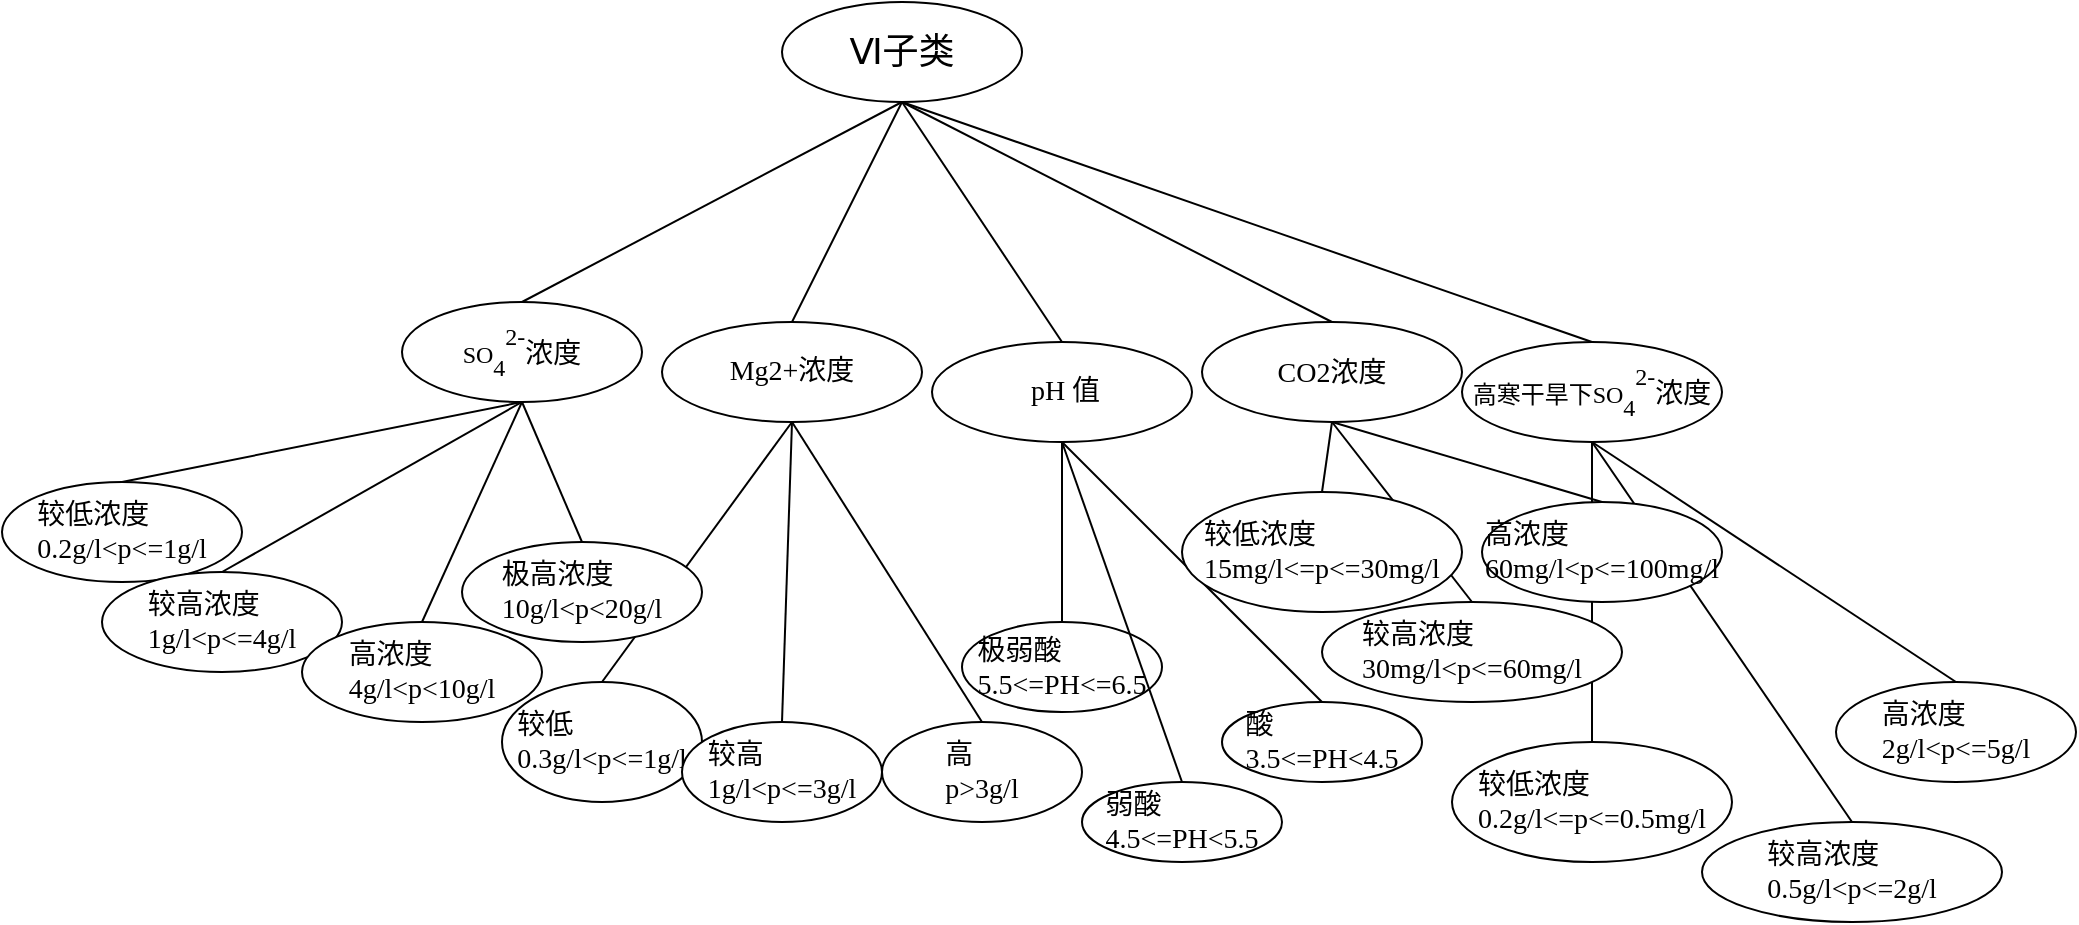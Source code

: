 <mxfile>
    <diagram id="S1X6EvKpPox0rGWvEWUs" name="第 1 页">
        <mxGraphModel dx="1591" dy="422" grid="1" gridSize="10" guides="1" tooltips="1" connect="1" arrows="1" fold="1" page="1" pageScale="1" pageWidth="827" pageHeight="1169" math="0" shadow="0">
            <root>
                <mxCell id="0"/>
                <mxCell id="1" parent="0"/>
                <mxCell id="2" value="&lt;p class=&quot;MsoNormal&quot; style=&quot;margin: 0pt 0pt 0.0pt ; text-align: justify ; font-family: &amp;#34;times new roman&amp;#34;&quot;&gt;&lt;span&gt;&lt;font style=&quot;font-size: 18px&quot;&gt;Ⅵ&lt;/font&gt;&lt;/span&gt;&lt;span style=&quot;font-size: 18px&quot;&gt;子类&lt;/span&gt;&lt;/p&gt;" style="ellipse;whiteSpace=wrap;html=1;" parent="1" vertex="1">
                    <mxGeometry x="300" y="40" width="120" height="50" as="geometry"/>
                </mxCell>
                <mxCell id="3" value="&lt;p class=&quot;MsoNormal&quot; style=&quot;margin: 0pt 0pt 0.0pt ; text-align: justify ; font-family: &amp;#34;times new roman&amp;#34;&quot;&gt;&lt;span style=&quot;font-size: 9pt&quot;&gt;&lt;font face=&quot;Times New Roman&quot;&gt;SO&lt;/font&gt;&lt;/span&gt;&lt;sub style=&quot;font-family: &amp;#34;times new roman&amp;#34;&quot;&gt;&lt;span style=&quot;font-size: 9pt ; vertical-align: sub&quot;&gt;&lt;font face=&quot;Times New Roman&quot;&gt;4&lt;/font&gt;&lt;/span&gt;&lt;/sub&gt;&lt;sup style=&quot;font-family: &amp;#34;times new roman&amp;#34;&quot;&gt;&lt;span style=&quot;font-size: 9pt ; vertical-align: super&quot;&gt;&lt;font face=&quot;Times New Roman&quot;&gt;2-&lt;/font&gt;&lt;/span&gt;&lt;/sup&gt;&lt;span style=&quot;font-size: 14px&quot;&gt;浓度&lt;/span&gt;&lt;/p&gt;" style="ellipse;whiteSpace=wrap;html=1;" parent="1" vertex="1">
                    <mxGeometry x="110" y="190" width="120" height="50" as="geometry"/>
                </mxCell>
                <mxCell id="5" value="" style="endArrow=none;html=1;fontSize=14;exitX=0.5;exitY=0;exitDx=0;exitDy=0;" parent="1" source="3" edge="1">
                    <mxGeometry width="50" height="50" relative="1" as="geometry">
                        <mxPoint x="310" y="140" as="sourcePoint"/>
                        <mxPoint x="360" y="90" as="targetPoint"/>
                    </mxGeometry>
                </mxCell>
                <mxCell id="9" value="&lt;p class=&quot;MsoNormal&quot; style=&quot;margin: 0pt 0pt 0.0pt ; text-align: justify ; font-family: &amp;#34;times new roman&amp;#34;&quot;&gt;&lt;span style=&quot;font-size: 14px&quot;&gt;较低浓度&lt;/span&gt;&lt;/p&gt;&lt;p class=&quot;MsoNormal&quot; style=&quot;margin: 0pt 0pt 0.0pt ; text-align: justify ; font-family: &amp;#34;times new roman&amp;#34;&quot;&gt;&lt;span style=&quot;font-size: 14px&quot;&gt;0.2g/l&amp;lt;p&amp;lt;=1g/l&lt;/span&gt;&lt;/p&gt;" style="ellipse;whiteSpace=wrap;html=1;" parent="1" vertex="1">
                    <mxGeometry x="-90" y="280" width="120" height="50" as="geometry"/>
                </mxCell>
                <mxCell id="10" value="&lt;p class=&quot;MsoNormal&quot; style=&quot;margin: 0pt 0pt 0.0pt ; text-align: justify ; font-family: &amp;#34;times new roman&amp;#34;&quot;&gt;&lt;span style=&quot;font-size: 14px&quot;&gt;较高浓度&lt;/span&gt;&lt;/p&gt;&lt;p class=&quot;MsoNormal&quot; style=&quot;margin: 0pt 0pt 0.0pt ; text-align: justify ; font-family: &amp;#34;times new roman&amp;#34;&quot;&gt;&lt;span style=&quot;font-size: 14px&quot;&gt;1g/l&amp;lt;p&amp;lt;=4g/l&lt;/span&gt;&lt;/p&gt;" style="ellipse;whiteSpace=wrap;html=1;" parent="1" vertex="1">
                    <mxGeometry x="-40" y="325" width="120" height="50" as="geometry"/>
                </mxCell>
                <mxCell id="13" value="" style="endArrow=none;html=1;fontSize=14;entryX=0.5;entryY=1;entryDx=0;entryDy=0;exitX=0.5;exitY=0;exitDx=0;exitDy=0;" parent="1" source="9" target="3" edge="1">
                    <mxGeometry width="50" height="50" relative="1" as="geometry">
                        <mxPoint x="100" y="230" as="sourcePoint"/>
                        <mxPoint x="150" y="180" as="targetPoint"/>
                    </mxGeometry>
                </mxCell>
                <mxCell id="14" value="" style="endArrow=none;html=1;fontSize=14;entryX=0.5;entryY=1;entryDx=0;entryDy=0;exitX=0.5;exitY=0;exitDx=0;exitDy=0;" parent="1" source="10" target="3" edge="1">
                    <mxGeometry width="50" height="50" relative="1" as="geometry">
                        <mxPoint x="160" y="250" as="sourcePoint"/>
                        <mxPoint x="210" y="200" as="targetPoint"/>
                    </mxGeometry>
                </mxCell>
                <mxCell id="15" value="" style="endArrow=none;html=1;fontSize=14;entryX=0.5;entryY=1;entryDx=0;entryDy=0;exitX=0.5;exitY=0;exitDx=0;exitDy=0;" parent="1" source="11" target="3" edge="1">
                    <mxGeometry width="50" height="50" relative="1" as="geometry">
                        <mxPoint x="200" y="220" as="sourcePoint"/>
                        <mxPoint x="250" y="170" as="targetPoint"/>
                    </mxGeometry>
                </mxCell>
                <mxCell id="30" value="" style="endArrow=none;html=1;fontSize=12;exitX=0.5;exitY=1;exitDx=0;exitDy=0;entryX=0.5;entryY=0;entryDx=0;entryDy=0;" parent="1" source="2" target="34" edge="1">
                    <mxGeometry width="50" height="50" relative="1" as="geometry">
                        <mxPoint x="470" y="160" as="sourcePoint"/>
                        <mxPoint x="490" y="140" as="targetPoint"/>
                    </mxGeometry>
                </mxCell>
                <mxCell id="34" value="&lt;p class=&quot;MsoNormal&quot; style=&quot;margin: 0pt 0pt 0.0pt ; text-align: justify ; font-family: &amp;#34;times new roman&amp;#34;&quot;&gt;&lt;/p&gt;&lt;div style=&quot;text-align: justify&quot;&gt;&lt;span style=&quot;font-size: 14px&quot;&gt;&lt;font face=&quot;times new roman&quot;&gt;CO2浓度&lt;/font&gt;&lt;/span&gt;&lt;/div&gt;" style="ellipse;whiteSpace=wrap;html=1;" parent="1" vertex="1">
                    <mxGeometry x="510" y="200" width="130" height="50" as="geometry"/>
                </mxCell>
                <mxCell id="38" value="" style="endArrow=none;html=1;fontSize=14;entryX=0.5;entryY=1;entryDx=0;entryDy=0;exitX=0.5;exitY=0;exitDx=0;exitDy=0;" parent="1" source="35" target="34" edge="1">
                    <mxGeometry width="50" height="50" relative="1" as="geometry">
                        <mxPoint x="250" y="300" as="sourcePoint"/>
                        <mxPoint x="300" y="250" as="targetPoint"/>
                    </mxGeometry>
                </mxCell>
                <mxCell id="39" value="" style="endArrow=none;html=1;fontSize=14;entryX=0.5;entryY=1;entryDx=0;entryDy=0;exitX=0.5;exitY=0;exitDx=0;exitDy=0;" parent="1" source="36" target="34" edge="1">
                    <mxGeometry width="50" height="50" relative="1" as="geometry">
                        <mxPoint x="310" y="320" as="sourcePoint"/>
                        <mxPoint x="360" y="270" as="targetPoint"/>
                    </mxGeometry>
                </mxCell>
                <mxCell id="40" value="" style="endArrow=none;html=1;fontSize=14;entryX=0.5;entryY=1;entryDx=0;entryDy=0;exitX=0.5;exitY=0;exitDx=0;exitDy=0;" parent="1" source="37" target="34" edge="1">
                    <mxGeometry width="50" height="50" relative="1" as="geometry">
                        <mxPoint x="350" y="290" as="sourcePoint"/>
                        <mxPoint x="400" y="240" as="targetPoint"/>
                    </mxGeometry>
                </mxCell>
                <mxCell id="41" value="&lt;p class=&quot;MsoNormal&quot; style=&quot;margin: 0pt 0pt 0.0pt ; text-align: justify ; font-family: &amp;#34;times new roman&amp;#34;&quot;&gt;&lt;/p&gt;&lt;div style=&quot;text-align: justify&quot;&gt;&lt;font face=&quot;times new roman&quot;&gt;&lt;span style=&quot;font-size: 14px&quot;&gt;Mg2+浓度&lt;/span&gt;&lt;/font&gt;&lt;br&gt;&lt;/div&gt;" style="ellipse;whiteSpace=wrap;html=1;" parent="1" vertex="1">
                    <mxGeometry x="240" y="200" width="130" height="50" as="geometry"/>
                </mxCell>
                <mxCell id="42" value="&lt;p class=&quot;MsoNormal&quot; style=&quot;margin: 0pt 0pt 0.0pt ; text-align: justify ; font-family: &amp;#34;times new roman&amp;#34;&quot;&gt;&lt;span style=&quot;font-size: 14px&quot;&gt;较低&lt;/span&gt;&lt;/p&gt;&lt;p class=&quot;MsoNormal&quot; style=&quot;margin: 0pt 0pt 0.0pt ; text-align: justify ; font-family: &amp;#34;times new roman&amp;#34;&quot;&gt;&lt;span style=&quot;font-size: 14px&quot;&gt;0.3g/l&amp;lt;p&amp;lt;=1g/l&lt;/span&gt;&lt;/p&gt;" style="ellipse;whiteSpace=wrap;html=1;" parent="1" vertex="1">
                    <mxGeometry x="160" y="380" width="100" height="60" as="geometry"/>
                </mxCell>
                <mxCell id="43" value="&lt;p class=&quot;MsoNormal&quot; style=&quot;margin: 0pt 0pt 0.0pt ; text-align: justify ; font-family: &amp;#34;times new roman&amp;#34;&quot;&gt;&lt;span style=&quot;font-size: 14px&quot;&gt;较高&lt;/span&gt;&lt;/p&gt;&lt;p class=&quot;MsoNormal&quot; style=&quot;margin: 0pt 0pt 0.0pt ; text-align: justify ; font-family: &amp;#34;times new roman&amp;#34;&quot;&gt;&lt;span style=&quot;font-size: 14px&quot;&gt;1g/l&amp;lt;p&amp;lt;=3g/l&lt;/span&gt;&lt;/p&gt;" style="ellipse;whiteSpace=wrap;html=1;" parent="1" vertex="1">
                    <mxGeometry x="250" y="400" width="100" height="50" as="geometry"/>
                </mxCell>
                <mxCell id="45" value="" style="endArrow=none;html=1;fontSize=14;entryX=0.5;entryY=1;entryDx=0;entryDy=0;exitX=0.5;exitY=0;exitDx=0;exitDy=0;" parent="1" source="42" target="41" edge="1">
                    <mxGeometry width="50" height="50" relative="1" as="geometry">
                        <mxPoint x="105" y="335" as="sourcePoint"/>
                        <mxPoint x="155" y="285" as="targetPoint"/>
                    </mxGeometry>
                </mxCell>
                <mxCell id="46" value="" style="endArrow=none;html=1;fontSize=14;entryX=0.5;entryY=1;entryDx=0;entryDy=0;exitX=0.5;exitY=0;exitDx=0;exitDy=0;" parent="1" source="43" target="41" edge="1">
                    <mxGeometry width="50" height="50" relative="1" as="geometry">
                        <mxPoint x="165" y="355" as="sourcePoint"/>
                        <mxPoint x="215" y="305" as="targetPoint"/>
                    </mxGeometry>
                </mxCell>
                <mxCell id="49" value="" style="endArrow=none;html=1;entryX=0.5;entryY=1;entryDx=0;entryDy=0;exitX=0.5;exitY=0;exitDx=0;exitDy=0;" parent="1" source="41" target="2" edge="1">
                    <mxGeometry width="50" height="50" relative="1" as="geometry">
                        <mxPoint x="160" y="450" as="sourcePoint"/>
                        <mxPoint x="210" y="400" as="targetPoint"/>
                    </mxGeometry>
                </mxCell>
                <mxCell id="11" value="&lt;p class=&quot;MsoNormal&quot; style=&quot;margin: 0pt 0pt 0.0pt ; text-align: justify ; font-family: &amp;#34;times new roman&amp;#34;&quot;&gt;&lt;span style=&quot;font-size: 14px&quot;&gt;高浓度&lt;/span&gt;&lt;/p&gt;&lt;p class=&quot;MsoNormal&quot; style=&quot;margin: 0pt 0pt 0.0pt ; text-align: justify ; font-family: &amp;#34;times new roman&amp;#34;&quot;&gt;&lt;span style=&quot;font-size: 14px&quot;&gt;4g/l&amp;lt;p&amp;lt;10g/l&lt;/span&gt;&lt;/p&gt;" style="ellipse;whiteSpace=wrap;html=1;" parent="1" vertex="1">
                    <mxGeometry x="60" y="350" width="120" height="50" as="geometry"/>
                </mxCell>
                <mxCell id="50" value="&lt;p class=&quot;MsoNormal&quot; style=&quot;margin: 0pt 0pt 0.0pt ; text-align: justify ; font-family: &amp;#34;times new roman&amp;#34;&quot;&gt;&lt;/p&gt;&lt;div style=&quot;text-align: justify&quot;&gt;&lt;font face=&quot;times new roman&quot;&gt;&lt;span style=&quot;font-size: 14px&quot;&gt;&amp;nbsp;pH 值&lt;/span&gt;&lt;/font&gt;&lt;br&gt;&lt;/div&gt;" style="ellipse;whiteSpace=wrap;html=1;" parent="1" vertex="1">
                    <mxGeometry x="375" y="210" width="130" height="50" as="geometry"/>
                </mxCell>
                <mxCell id="51" value="" style="endArrow=none;html=1;exitX=0.5;exitY=1;exitDx=0;exitDy=0;entryX=0.5;entryY=0;entryDx=0;entryDy=0;" parent="1" source="2" target="50" edge="1">
                    <mxGeometry width="50" height="50" relative="1" as="geometry">
                        <mxPoint x="390" y="160" as="sourcePoint"/>
                        <mxPoint x="440" y="110" as="targetPoint"/>
                    </mxGeometry>
                </mxCell>
                <mxCell id="52" value="&lt;p class=&quot;MsoNormal&quot; style=&quot;margin: 0pt 0pt 0.0pt ; text-align: justify ; font-family: &amp;#34;times new roman&amp;#34;&quot;&gt;&lt;span style=&quot;font-size: 14px&quot;&gt;极弱酸&lt;/span&gt;&lt;/p&gt;&lt;p class=&quot;MsoNormal&quot; style=&quot;margin: 0pt 0pt 0.0pt ; text-align: justify&quot;&gt;&lt;font face=&quot;times new roman&quot;&gt;&lt;span style=&quot;font-size: 14px&quot;&gt;5.5&amp;lt;=PH&amp;lt;=6.5&lt;/span&gt;&lt;/font&gt;&lt;/p&gt;" style="ellipse;whiteSpace=wrap;html=1;" parent="1" vertex="1">
                    <mxGeometry x="390" y="350" width="100" height="45" as="geometry"/>
                </mxCell>
                <mxCell id="53" value="&lt;p class=&quot;MsoNormal&quot; style=&quot;margin: 0pt 0pt 0.0pt ; text-align: justify ; font-family: &amp;#34;times new roman&amp;#34;&quot;&gt;&lt;span style=&quot;font-size: 14px&quot;&gt;弱酸&lt;/span&gt;&lt;/p&gt;&lt;p class=&quot;MsoNormal&quot; style=&quot;margin: 0pt 0pt 0.0pt ; text-align: justify&quot;&gt;&lt;font face=&quot;times new roman&quot;&gt;&lt;span style=&quot;font-size: 14px&quot;&gt;4.5&amp;lt;=PH&amp;lt;5.5&lt;/span&gt;&lt;/font&gt;&lt;/p&gt;" style="ellipse;whiteSpace=wrap;html=1;" parent="1" vertex="1">
                    <mxGeometry x="450" y="430" width="100" height="40" as="geometry"/>
                </mxCell>
                <mxCell id="54" value="" style="endArrow=none;html=1;entryX=0.5;entryY=1;entryDx=0;entryDy=0;exitX=0.5;exitY=0;exitDx=0;exitDy=0;" parent="1" source="52" target="50" edge="1">
                    <mxGeometry width="50" height="50" relative="1" as="geometry">
                        <mxPoint x="400" y="310" as="sourcePoint"/>
                        <mxPoint x="450" y="260" as="targetPoint"/>
                    </mxGeometry>
                </mxCell>
                <mxCell id="55" value="" style="endArrow=none;html=1;entryX=0.5;entryY=1;entryDx=0;entryDy=0;exitX=0.5;exitY=0;exitDx=0;exitDy=0;" parent="1" source="53" target="50" edge="1">
                    <mxGeometry width="50" height="50" relative="1" as="geometry">
                        <mxPoint x="490" y="270" as="sourcePoint"/>
                        <mxPoint x="540" y="220" as="targetPoint"/>
                    </mxGeometry>
                </mxCell>
                <mxCell id="56" value="&lt;p class=&quot;MsoNormal&quot; style=&quot;margin: 0pt 0pt 0.0pt ; text-align: justify ; font-family: &amp;#34;times new roman&amp;#34;&quot;&gt;&lt;span style=&quot;font-size: 14px&quot;&gt;极高浓度&lt;/span&gt;&lt;/p&gt;&lt;p class=&quot;MsoNormal&quot; style=&quot;margin: 0pt 0pt 0.0pt ; text-align: justify ; font-family: &amp;#34;times new roman&amp;#34;&quot;&gt;&lt;span style=&quot;font-size: 14px&quot;&gt;10g/l&amp;lt;p&amp;lt;20g/l&lt;/span&gt;&lt;/p&gt;" style="ellipse;whiteSpace=wrap;html=1;" parent="1" vertex="1">
                    <mxGeometry x="140" y="310" width="120" height="50" as="geometry"/>
                </mxCell>
                <mxCell id="57" value="" style="endArrow=none;html=1;fontSize=18;entryX=0.5;entryY=1;entryDx=0;entryDy=0;exitX=0.5;exitY=0;exitDx=0;exitDy=0;" parent="1" source="56" target="3" edge="1">
                    <mxGeometry width="50" height="50" relative="1" as="geometry">
                        <mxPoint x="-40" y="180" as="sourcePoint"/>
                        <mxPoint x="10" y="130" as="targetPoint"/>
                    </mxGeometry>
                </mxCell>
                <mxCell id="58" value="&lt;p class=&quot;MsoNormal&quot; style=&quot;margin: 0pt 0pt 0.0pt ; text-align: justify ; font-family: &amp;#34;times new roman&amp;#34;&quot;&gt;&lt;span style=&quot;font-size: 14px&quot;&gt;高&lt;/span&gt;&lt;/p&gt;&lt;p class=&quot;MsoNormal&quot; style=&quot;margin: 0pt 0pt 0.0pt ; text-align: justify ; font-family: &amp;#34;times new roman&amp;#34;&quot;&gt;&lt;span style=&quot;font-size: 14px&quot;&gt;p&amp;gt;3g/l&lt;/span&gt;&lt;/p&gt;" style="ellipse;whiteSpace=wrap;html=1;" parent="1" vertex="1">
                    <mxGeometry x="350" y="400" width="100" height="50" as="geometry"/>
                </mxCell>
                <mxCell id="59" value="" style="endArrow=none;html=1;fontSize=18;entryX=0.5;entryY=1;entryDx=0;entryDy=0;exitX=0.5;exitY=0;exitDx=0;exitDy=0;" parent="1" source="58" target="41" edge="1">
                    <mxGeometry width="50" height="50" relative="1" as="geometry">
                        <mxPoint x="360" y="300" as="sourcePoint"/>
                        <mxPoint x="410" y="250" as="targetPoint"/>
                    </mxGeometry>
                </mxCell>
                <mxCell id="60" value="&lt;p class=&quot;MsoNormal&quot; style=&quot;margin: 0pt 0pt 0.0pt ; text-align: justify ; font-family: &amp;#34;times new roman&amp;#34;&quot;&gt;&lt;span style=&quot;font-size: 14px&quot;&gt;酸&lt;/span&gt;&lt;/p&gt;&lt;p class=&quot;MsoNormal&quot; style=&quot;margin: 0pt 0pt 0.0pt ; text-align: justify&quot;&gt;&lt;font face=&quot;times new roman&quot;&gt;&lt;span style=&quot;font-size: 14px&quot;&gt;3.5&amp;lt;=PH&amp;lt;4.5&lt;/span&gt;&lt;/font&gt;&lt;/p&gt;" style="ellipse;whiteSpace=wrap;html=1;" parent="1" vertex="1">
                    <mxGeometry x="520" y="390" width="100" height="40" as="geometry"/>
                </mxCell>
                <mxCell id="61" value="" style="endArrow=none;html=1;fontSize=18;entryX=0.5;entryY=1;entryDx=0;entryDy=0;exitX=0.5;exitY=0;exitDx=0;exitDy=0;" parent="1" source="60" target="50" edge="1">
                    <mxGeometry width="50" height="50" relative="1" as="geometry">
                        <mxPoint x="380" y="290" as="sourcePoint"/>
                        <mxPoint x="460" y="210" as="targetPoint"/>
                    </mxGeometry>
                </mxCell>
                <mxCell id="62" value="&lt;p class=&quot;MsoNormal&quot; style=&quot;margin: 0pt 0pt 0.0pt ; text-align: justify ; font-family: &amp;#34;times new roman&amp;#34;&quot;&gt;&lt;/p&gt;&lt;div style=&quot;text-align: justify&quot;&gt;&lt;span style=&quot;font-family: &amp;#34;times new roman&amp;#34; ; font-size: 9pt&quot;&gt;&lt;font face=&quot;Times New Roman&quot;&gt;高寒干旱下SO&lt;/font&gt;&lt;/span&gt;&lt;sub style=&quot;font-family: &amp;#34;times new roman&amp;#34;&quot;&gt;&lt;span style=&quot;font-size: 9pt ; vertical-align: sub&quot;&gt;&lt;font face=&quot;Times New Roman&quot;&gt;4&lt;/font&gt;&lt;/span&gt;&lt;/sub&gt;&lt;sup style=&quot;font-family: &amp;#34;times new roman&amp;#34;&quot;&gt;&lt;span style=&quot;font-size: 9pt ; vertical-align: super&quot;&gt;&lt;font face=&quot;Times New Roman&quot;&gt;2-&lt;/font&gt;&lt;/span&gt;&lt;/sup&gt;&lt;span style=&quot;font-family: &amp;#34;times new roman&amp;#34; ; font-size: 14px&quot;&gt;浓度&lt;/span&gt;&lt;br&gt;&lt;/div&gt;" style="ellipse;whiteSpace=wrap;html=1;" vertex="1" parent="1">
                    <mxGeometry x="640" y="210" width="130" height="50" as="geometry"/>
                </mxCell>
                <mxCell id="63" value="&lt;p class=&quot;MsoNormal&quot; style=&quot;margin: 0pt 0pt 0.0pt ; text-align: justify ; font-family: &amp;#34;times new roman&amp;#34;&quot;&gt;&lt;span style=&quot;font-size: 14px&quot;&gt;较高浓度&lt;/span&gt;&lt;/p&gt;&lt;p class=&quot;MsoNormal&quot; style=&quot;margin: 0pt 0pt 0.0pt ; text-align: justify ; font-family: &amp;#34;times new roman&amp;#34;&quot;&gt;&lt;span style=&quot;font-size: 14px&quot;&gt;0.5g/l&amp;lt;p&amp;lt;=2g/l&lt;/span&gt;&lt;/p&gt;" style="ellipse;whiteSpace=wrap;html=1;" vertex="1" parent="1">
                    <mxGeometry x="760" y="450" width="150" height="50" as="geometry"/>
                </mxCell>
                <mxCell id="64" value="&lt;p class=&quot;MsoNormal&quot; style=&quot;margin: 0pt 0pt 0.0pt ; text-align: justify ; font-family: &amp;#34;times new roman&amp;#34;&quot;&gt;&lt;span style=&quot;font-size: 14px&quot;&gt;高浓度&lt;/span&gt;&lt;/p&gt;&lt;p class=&quot;MsoNormal&quot; style=&quot;margin: 0pt 0pt 0.0pt ; text-align: justify ; font-family: &amp;#34;times new roman&amp;#34;&quot;&gt;&lt;span style=&quot;font-size: 14px&quot;&gt;2g/l&amp;lt;p&amp;lt;=5g/l&lt;/span&gt;&lt;/p&gt;" style="ellipse;whiteSpace=wrap;html=1;" vertex="1" parent="1">
                    <mxGeometry x="827" y="380" width="120" height="50" as="geometry"/>
                </mxCell>
                <mxCell id="65" value="" style="endArrow=none;html=1;fontSize=14;entryX=0.5;entryY=1;entryDx=0;entryDy=0;exitX=0.5;exitY=0;exitDx=0;exitDy=0;" edge="1" parent="1" source="68" target="62">
                    <mxGeometry width="50" height="50" relative="1" as="geometry">
                        <mxPoint x="410" y="305" as="sourcePoint"/>
                        <mxPoint x="460" y="255" as="targetPoint"/>
                    </mxGeometry>
                </mxCell>
                <mxCell id="66" value="" style="endArrow=none;html=1;fontSize=14;entryX=0.5;entryY=1;entryDx=0;entryDy=0;exitX=0.5;exitY=0;exitDx=0;exitDy=0;" edge="1" parent="1" source="63" target="62">
                    <mxGeometry width="50" height="50" relative="1" as="geometry">
                        <mxPoint x="470" y="325" as="sourcePoint"/>
                        <mxPoint x="520" y="275" as="targetPoint"/>
                    </mxGeometry>
                </mxCell>
                <mxCell id="67" value="" style="endArrow=none;html=1;fontSize=14;entryX=0.5;entryY=1;entryDx=0;entryDy=0;exitX=0.5;exitY=0;exitDx=0;exitDy=0;" edge="1" parent="1" source="64" target="62">
                    <mxGeometry width="50" height="50" relative="1" as="geometry">
                        <mxPoint x="510" y="295" as="sourcePoint"/>
                        <mxPoint x="560" y="245" as="targetPoint"/>
                    </mxGeometry>
                </mxCell>
                <mxCell id="68" value="&lt;p class=&quot;MsoNormal&quot; style=&quot;margin: 0pt 0pt 0.0pt ; text-align: justify ; font-family: &amp;#34;times new roman&amp;#34;&quot;&gt;&lt;span style=&quot;font-size: 14px&quot;&gt;较低浓度&lt;/span&gt;&lt;/p&gt;&lt;p class=&quot;MsoNormal&quot; style=&quot;margin: 0pt 0pt 0.0pt ; text-align: justify ; font-family: &amp;#34;times new roman&amp;#34;&quot;&gt;&lt;span style=&quot;font-size: 14px&quot;&gt;0.2g/l&amp;lt;=p&amp;lt;=0.5mg/l&lt;/span&gt;&lt;/p&gt;" style="ellipse;whiteSpace=wrap;html=1;" vertex="1" parent="1">
                    <mxGeometry x="635" y="410" width="140" height="60" as="geometry"/>
                </mxCell>
                <mxCell id="35" value="&lt;p class=&quot;MsoNormal&quot; style=&quot;margin: 0pt 0pt 0.0pt ; text-align: justify ; font-family: &amp;#34;times new roman&amp;#34;&quot;&gt;&lt;span style=&quot;font-size: 14px&quot;&gt;较低浓度&lt;/span&gt;&lt;/p&gt;&lt;p class=&quot;MsoNormal&quot; style=&quot;margin: 0pt 0pt 0.0pt ; text-align: justify ; font-family: &amp;#34;times new roman&amp;#34;&quot;&gt;&lt;span style=&quot;font-size: 14px&quot;&gt;15mg/l&amp;lt;=p&amp;lt;=30mg/l&lt;/span&gt;&lt;/p&gt;" style="ellipse;whiteSpace=wrap;html=1;" parent="1" vertex="1">
                    <mxGeometry x="500" y="285" width="140" height="60" as="geometry"/>
                </mxCell>
                <mxCell id="37" value="&lt;p class=&quot;MsoNormal&quot; style=&quot;margin: 0pt 0pt 0.0pt ; text-align: justify ; font-family: &amp;#34;times new roman&amp;#34;&quot;&gt;&lt;span style=&quot;font-size: 14px&quot;&gt;高浓度&lt;/span&gt;&lt;/p&gt;&lt;p class=&quot;MsoNormal&quot; style=&quot;margin: 0pt 0pt 0.0pt ; text-align: justify ; font-family: &amp;#34;times new roman&amp;#34;&quot;&gt;&lt;span style=&quot;font-size: 14px&quot;&gt;60mg/l&amp;lt;p&amp;lt;=100mg/l&lt;/span&gt;&lt;/p&gt;" style="ellipse;whiteSpace=wrap;html=1;" parent="1" vertex="1">
                    <mxGeometry x="650" y="290" width="120" height="50" as="geometry"/>
                </mxCell>
                <mxCell id="69" value="" style="endArrow=none;html=1;entryX=0.5;entryY=0;entryDx=0;entryDy=0;exitX=0.5;exitY=1;exitDx=0;exitDy=0;" edge="1" parent="1" source="2" target="62">
                    <mxGeometry width="50" height="50" relative="1" as="geometry">
                        <mxPoint x="360" y="110" as="sourcePoint"/>
                        <mxPoint x="690" y="70" as="targetPoint"/>
                    </mxGeometry>
                </mxCell>
                <mxCell id="36" value="&lt;p class=&quot;MsoNormal&quot; style=&quot;margin: 0pt 0pt 0.0pt ; text-align: justify ; font-family: &amp;#34;times new roman&amp;#34;&quot;&gt;&lt;span style=&quot;font-size: 14px&quot;&gt;较高浓度&lt;/span&gt;&lt;/p&gt;&lt;p class=&quot;MsoNormal&quot; style=&quot;margin: 0pt 0pt 0.0pt ; text-align: justify ; font-family: &amp;#34;times new roman&amp;#34;&quot;&gt;&lt;span style=&quot;font-size: 14px&quot;&gt;30mg/l&amp;lt;p&amp;lt;=60mg/l&lt;/span&gt;&lt;/p&gt;" style="ellipse;whiteSpace=wrap;html=1;" parent="1" vertex="1">
                    <mxGeometry x="570" y="340" width="150" height="50" as="geometry"/>
                </mxCell>
            </root>
        </mxGraphModel>
    </diagram>
</mxfile>